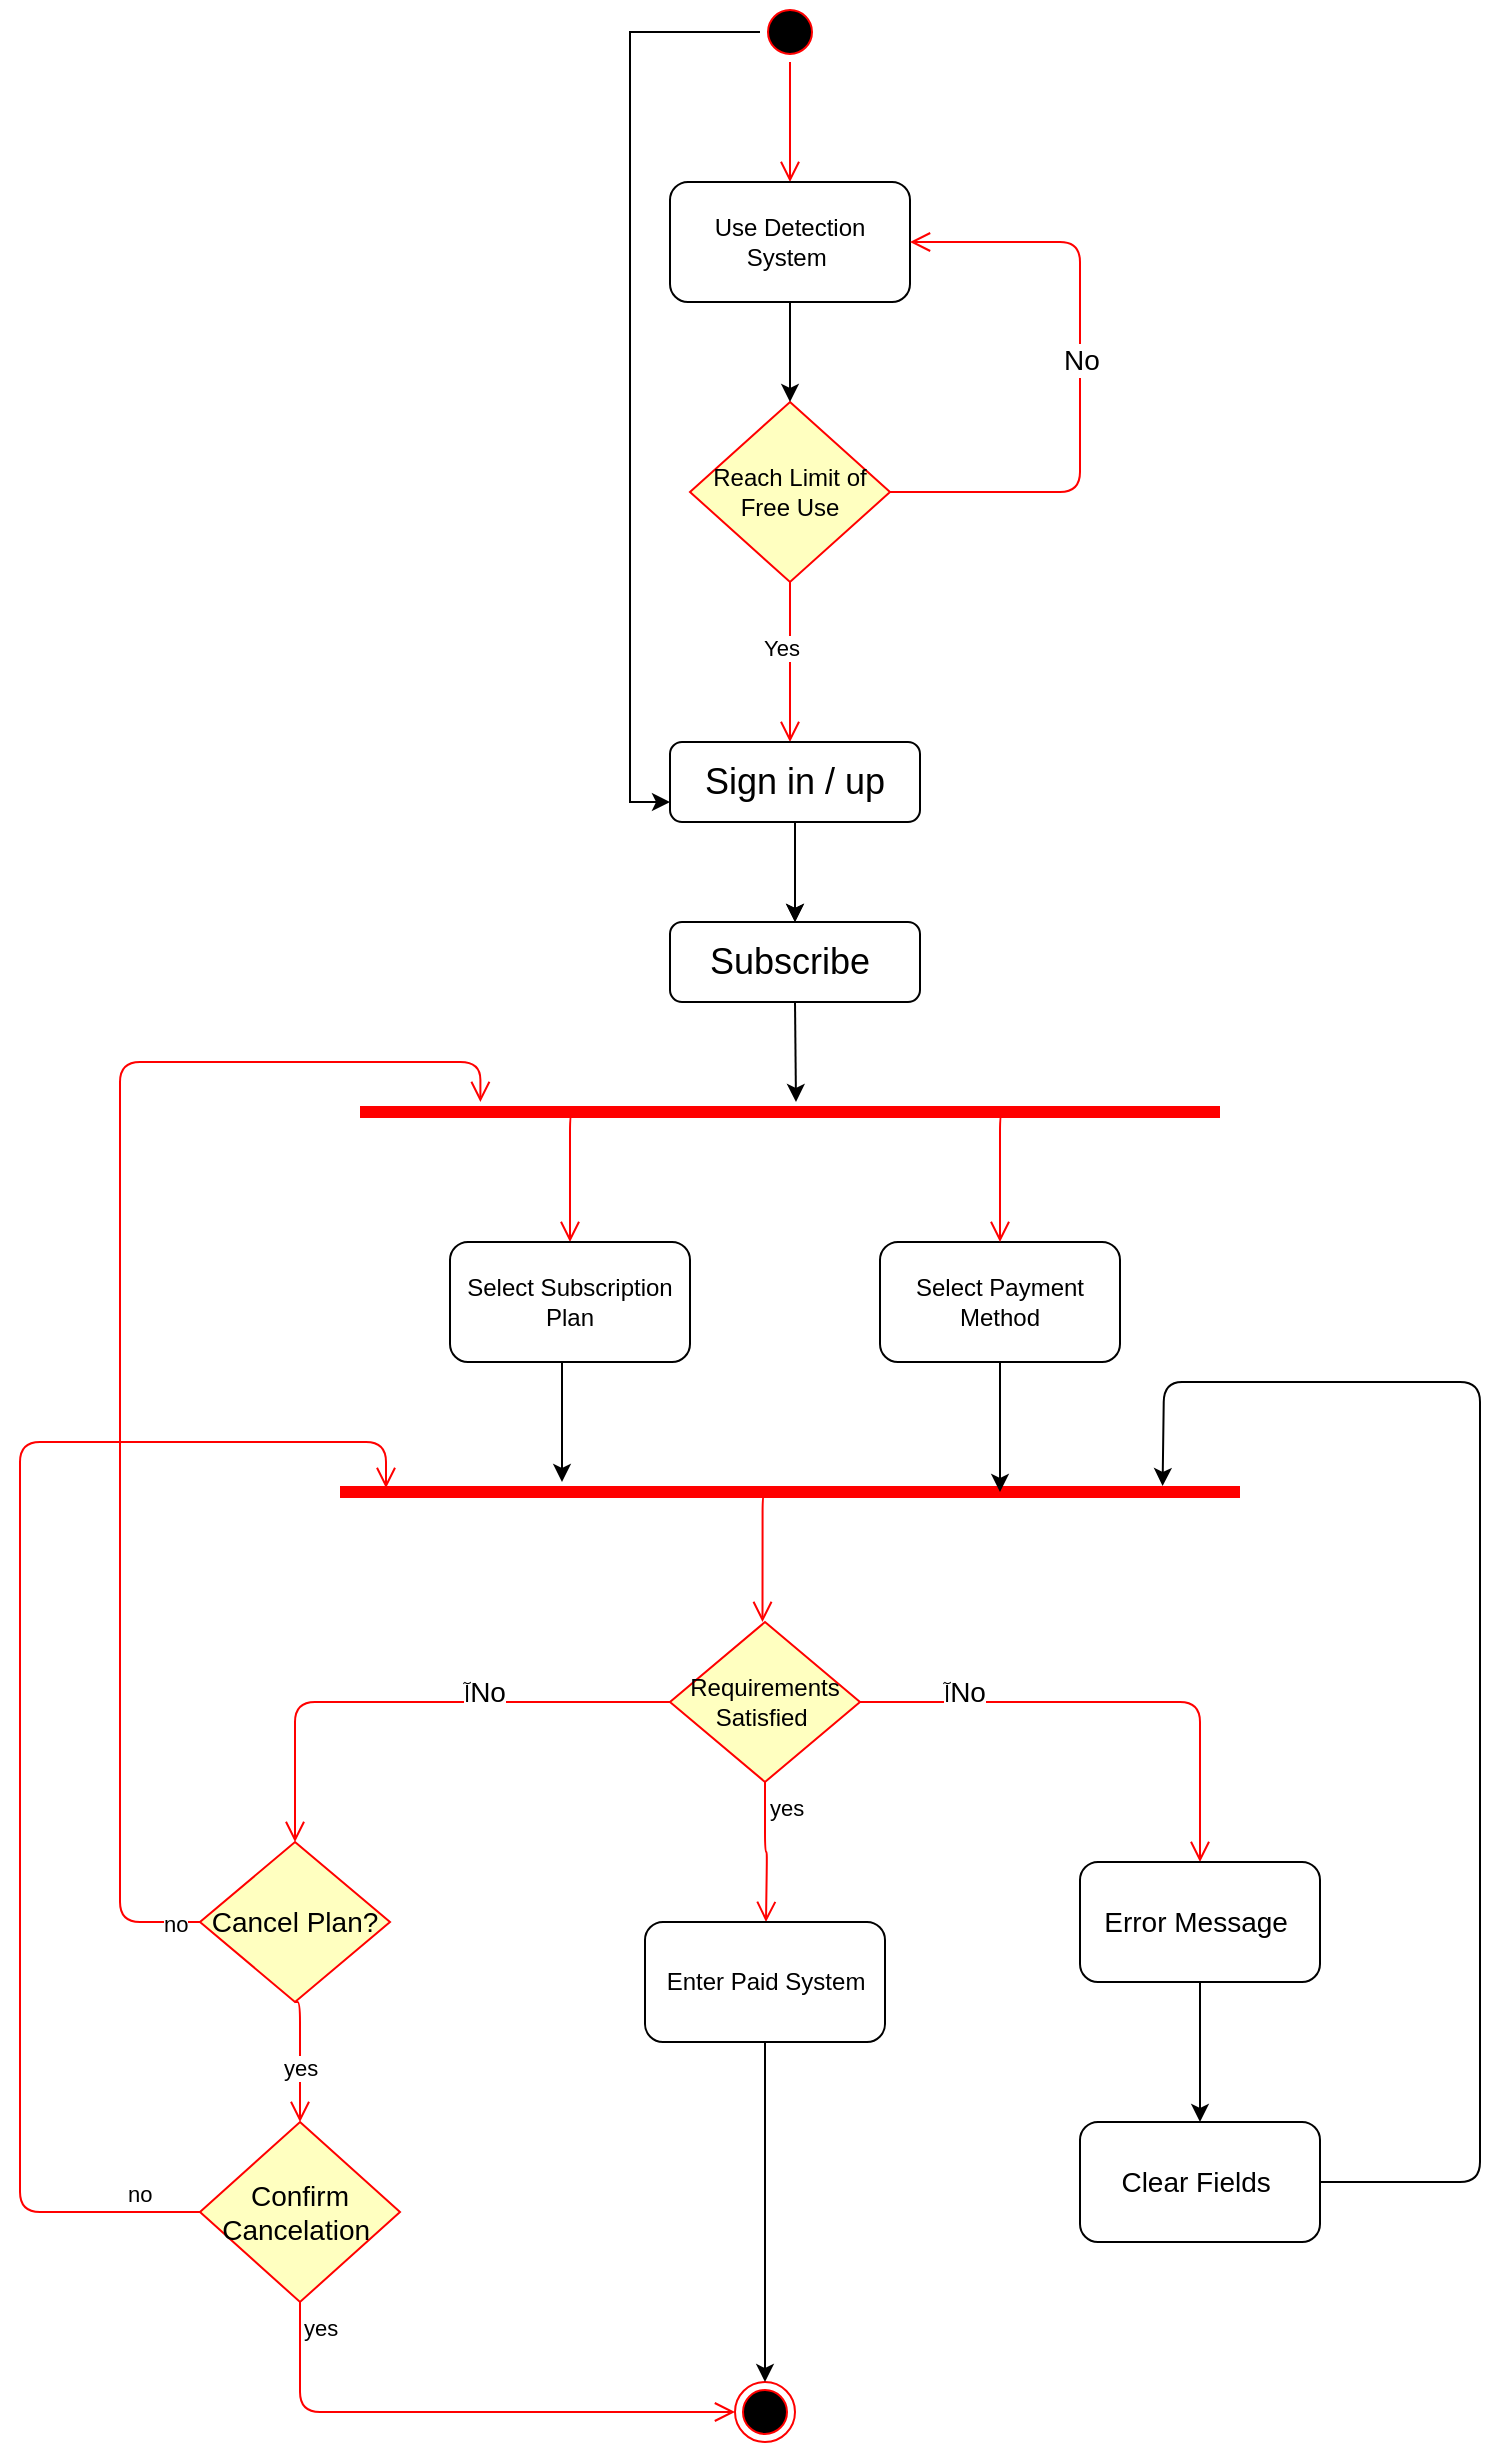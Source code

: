 <mxfile version="22.1.18" type="device">
  <diagram id="QC8nkg8WswLWO_Ubiki_" name="Page-1">
    <mxGraphModel dx="971" dy="490" grid="1" gridSize="10" guides="1" tooltips="1" connect="1" arrows="1" fold="1" page="1" pageScale="1" pageWidth="1600" pageHeight="1200" math="0" shadow="0">
      <root>
        <mxCell id="0" />
        <mxCell id="1" parent="0" />
        <mxCell id="Lfs6x-VXfSxPbYBoj9P7-2" style="edgeStyle=orthogonalEdgeStyle;rounded=0;orthogonalLoop=1;jettySize=auto;html=1;entryX=0;entryY=0.75;entryDx=0;entryDy=0;" edge="1" parent="1" source="OKsKxjMuVV9oIktaYcX--1" target="OKsKxjMuVV9oIktaYcX--8">
          <mxGeometry relative="1" as="geometry">
            <mxPoint x="480" y="440" as="targetPoint" />
            <Array as="points">
              <mxPoint x="495" y="45" />
              <mxPoint x="495" y="430" />
            </Array>
          </mxGeometry>
        </mxCell>
        <mxCell id="OKsKxjMuVV9oIktaYcX--1" value="" style="ellipse;html=1;shape=startState;fillColor=#000000;strokeColor=#ff0000;" parent="1" vertex="1">
          <mxGeometry x="560" y="30" width="30" height="30" as="geometry" />
        </mxCell>
        <mxCell id="OKsKxjMuVV9oIktaYcX--2" value="" style="edgeStyle=orthogonalEdgeStyle;html=1;verticalAlign=bottom;endArrow=open;endSize=8;strokeColor=#ff0000;" parent="1" source="OKsKxjMuVV9oIktaYcX--1" edge="1">
          <mxGeometry relative="1" as="geometry">
            <mxPoint x="575" y="120" as="targetPoint" />
          </mxGeometry>
        </mxCell>
        <mxCell id="OKsKxjMuVV9oIktaYcX--3" value="Use Detection System&amp;nbsp;" style="rounded=1;whiteSpace=wrap;html=1;" parent="1" vertex="1">
          <mxGeometry x="515" y="120" width="120" height="60" as="geometry" />
        </mxCell>
        <mxCell id="OKsKxjMuVV9oIktaYcX--4" value="Reach Limit of Free Use" style="rhombus;whiteSpace=wrap;html=1;fillColor=#ffffc0;strokeColor=#ff0000;" parent="1" vertex="1">
          <mxGeometry x="525" y="230" width="100" height="90" as="geometry" />
        </mxCell>
        <mxCell id="OKsKxjMuVV9oIktaYcX--5" value="&lt;font style=&quot;font-size: 14px&quot;&gt;No&lt;/font&gt;" style="edgeStyle=orthogonalEdgeStyle;html=1;align=left;verticalAlign=bottom;endArrow=open;endSize=8;strokeColor=#ff0000;entryX=1;entryY=0.5;entryDx=0;entryDy=0;exitX=1;exitY=0.5;exitDx=0;exitDy=0;" parent="1" source="OKsKxjMuVV9oIktaYcX--4" target="OKsKxjMuVV9oIktaYcX--3" edge="1">
          <mxGeometry x="-0.016" y="10" relative="1" as="geometry">
            <mxPoint x="720" y="250" as="targetPoint" />
            <Array as="points">
              <mxPoint x="720" y="275" />
              <mxPoint x="720" y="150" />
            </Array>
            <mxPoint as="offset" />
          </mxGeometry>
        </mxCell>
        <mxCell id="OKsKxjMuVV9oIktaYcX--6" value="Yes" style="edgeStyle=orthogonalEdgeStyle;html=1;align=left;verticalAlign=top;endArrow=open;endSize=8;strokeColor=#ff0000;" parent="1" source="OKsKxjMuVV9oIktaYcX--4" edge="1">
          <mxGeometry x="-0.5" y="-15" relative="1" as="geometry">
            <mxPoint x="575" y="400" as="targetPoint" />
            <Array as="points">
              <mxPoint x="575" y="360" />
              <mxPoint x="575" y="360" />
            </Array>
            <mxPoint as="offset" />
          </mxGeometry>
        </mxCell>
        <mxCell id="OKsKxjMuVV9oIktaYcX--7" value="" style="endArrow=classic;html=1;exitX=0.5;exitY=1;exitDx=0;exitDy=0;entryX=0.5;entryY=0;entryDx=0;entryDy=0;" parent="1" source="OKsKxjMuVV9oIktaYcX--3" target="OKsKxjMuVV9oIktaYcX--4" edge="1">
          <mxGeometry width="50" height="50" relative="1" as="geometry">
            <mxPoint x="470" y="250" as="sourcePoint" />
            <mxPoint x="520" y="200" as="targetPoint" />
          </mxGeometry>
        </mxCell>
        <mxCell id="OKsKxjMuVV9oIktaYcX--15" value="" style="edgeStyle=orthogonalEdgeStyle;rounded=0;orthogonalLoop=1;jettySize=auto;html=1;" parent="1" source="OKsKxjMuVV9oIktaYcX--8" target="OKsKxjMuVV9oIktaYcX--9" edge="1">
          <mxGeometry relative="1" as="geometry" />
        </mxCell>
        <mxCell id="OKsKxjMuVV9oIktaYcX--8" value="&lt;font style=&quot;font-size: 18px&quot;&gt;Sign in / up&lt;/font&gt;" style="rounded=1;whiteSpace=wrap;html=1;" parent="1" vertex="1">
          <mxGeometry x="515" y="400" width="125" height="40" as="geometry" />
        </mxCell>
        <mxCell id="OKsKxjMuVV9oIktaYcX--9" value="&lt;span style=&quot;font-size: 18px&quot;&gt;Subscribe&amp;nbsp;&lt;/span&gt;" style="rounded=1;whiteSpace=wrap;html=1;" parent="1" vertex="1">
          <mxGeometry x="515" y="490" width="125" height="40" as="geometry" />
        </mxCell>
        <mxCell id="OKsKxjMuVV9oIktaYcX--11" value="" style="endArrow=classic;html=1;exitX=0.5;exitY=1;exitDx=0;exitDy=0;" parent="1" source="OKsKxjMuVV9oIktaYcX--8" target="OKsKxjMuVV9oIktaYcX--9" edge="1">
          <mxGeometry width="50" height="50" relative="1" as="geometry">
            <mxPoint x="360" y="510" as="sourcePoint" />
            <mxPoint x="310" y="450" as="targetPoint" />
          </mxGeometry>
        </mxCell>
        <mxCell id="OKsKxjMuVV9oIktaYcX--12" value="" style="shape=line;html=1;strokeWidth=6;strokeColor=#ff0000;" parent="1" vertex="1">
          <mxGeometry x="360" y="550" width="430" height="70" as="geometry" />
        </mxCell>
        <mxCell id="OKsKxjMuVV9oIktaYcX--13" value="" style="edgeStyle=orthogonalEdgeStyle;html=1;verticalAlign=bottom;endArrow=open;endSize=8;strokeColor=#ff0000;exitX=0.25;exitY=0.5;exitDx=0;exitDy=0;exitPerimeter=0;entryX=0.5;entryY=0;entryDx=0;entryDy=0;" parent="1" source="OKsKxjMuVV9oIktaYcX--12" target="OKsKxjMuVV9oIktaYcX--18" edge="1">
          <mxGeometry relative="1" as="geometry">
            <mxPoint x="429" y="650" as="targetPoint" />
            <Array as="points">
              <mxPoint x="465" y="585" />
            </Array>
          </mxGeometry>
        </mxCell>
        <mxCell id="OKsKxjMuVV9oIktaYcX--14" value="" style="endArrow=classic;html=1;exitX=0.5;exitY=1;exitDx=0;exitDy=0;" parent="1" source="OKsKxjMuVV9oIktaYcX--9" edge="1">
          <mxGeometry width="50" height="50" relative="1" as="geometry">
            <mxPoint x="587.5" y="450" as="sourcePoint" />
            <mxPoint x="578" y="580" as="targetPoint" />
          </mxGeometry>
        </mxCell>
        <mxCell id="OKsKxjMuVV9oIktaYcX--18" value="Select Subscription Plan" style="rounded=1;whiteSpace=wrap;html=1;" parent="1" vertex="1">
          <mxGeometry x="405" y="650" width="120" height="60" as="geometry" />
        </mxCell>
        <mxCell id="OKsKxjMuVV9oIktaYcX--19" value="Select Payment Method" style="rounded=1;whiteSpace=wrap;html=1;" parent="1" vertex="1">
          <mxGeometry x="620" y="650" width="120" height="60" as="geometry" />
        </mxCell>
        <mxCell id="OKsKxjMuVV9oIktaYcX--24" value="" style="edgeStyle=orthogonalEdgeStyle;html=1;verticalAlign=bottom;endArrow=open;endSize=8;strokeColor=#ff0000;exitX=0.75;exitY=0.5;exitDx=0;exitDy=0;exitPerimeter=0;entryX=0.5;entryY=0;entryDx=0;entryDy=0;" parent="1" source="OKsKxjMuVV9oIktaYcX--12" target="OKsKxjMuVV9oIktaYcX--19" edge="1">
          <mxGeometry relative="1" as="geometry">
            <mxPoint x="625" y="690" as="targetPoint" />
            <mxPoint x="627.5" y="625" as="sourcePoint" />
            <Array as="points">
              <mxPoint x="680" y="585" />
            </Array>
          </mxGeometry>
        </mxCell>
        <mxCell id="OKsKxjMuVV9oIktaYcX--27" value="" style="shape=line;html=1;strokeWidth=6;strokeColor=#ff0000;" parent="1" vertex="1">
          <mxGeometry x="350" y="740" width="450" height="70" as="geometry" />
        </mxCell>
        <mxCell id="OKsKxjMuVV9oIktaYcX--28" value="" style="endArrow=classic;html=1;" parent="1" edge="1">
          <mxGeometry width="50" height="50" relative="1" as="geometry">
            <mxPoint x="461" y="710" as="sourcePoint" />
            <mxPoint x="461" y="770" as="targetPoint" />
          </mxGeometry>
        </mxCell>
        <mxCell id="OKsKxjMuVV9oIktaYcX--29" value="" style="endArrow=classic;html=1;exitX=0.5;exitY=1;exitDx=0;exitDy=0;" parent="1" source="OKsKxjMuVV9oIktaYcX--19" edge="1">
          <mxGeometry width="50" height="50" relative="1" as="geometry">
            <mxPoint x="597.5" y="550" as="sourcePoint" />
            <mxPoint x="680" y="775" as="targetPoint" />
          </mxGeometry>
        </mxCell>
        <mxCell id="OKsKxjMuVV9oIktaYcX--30" value="Requirements Satisfied&amp;nbsp;" style="rhombus;whiteSpace=wrap;html=1;fillColor=#ffffc0;strokeColor=#ff0000;" parent="1" vertex="1">
          <mxGeometry x="515" y="840" width="95" height="80" as="geometry" />
        </mxCell>
        <mxCell id="OKsKxjMuVV9oIktaYcX--32" value="yes" style="edgeStyle=orthogonalEdgeStyle;html=1;align=left;verticalAlign=top;endArrow=open;endSize=8;strokeColor=#ff0000;exitX=0.5;exitY=1;exitDx=0;exitDy=0;" parent="1" source="OKsKxjMuVV9oIktaYcX--30" edge="1">
          <mxGeometry x="-1" relative="1" as="geometry">
            <mxPoint x="563" y="990" as="targetPoint" />
          </mxGeometry>
        </mxCell>
        <mxCell id="OKsKxjMuVV9oIktaYcX--33" value="" style="edgeStyle=orthogonalEdgeStyle;html=1;verticalAlign=bottom;endArrow=open;endSize=8;strokeColor=#ff0000;exitX=0.25;exitY=0.5;exitDx=0;exitDy=0;exitPerimeter=0;entryX=0.5;entryY=0;entryDx=0;entryDy=0;" parent="1" edge="1">
          <mxGeometry relative="1" as="geometry">
            <mxPoint x="561.25" y="840" as="targetPoint" />
            <mxPoint x="563.75" y="775" as="sourcePoint" />
            <Array as="points">
              <mxPoint x="561.25" y="775" />
            </Array>
          </mxGeometry>
        </mxCell>
        <mxCell id="OKsKxjMuVV9oIktaYcX--34" value="Enter Paid System" style="rounded=1;whiteSpace=wrap;html=1;" parent="1" vertex="1">
          <mxGeometry x="502.5" y="990" width="120" height="60" as="geometry" />
        </mxCell>
        <mxCell id="OKsKxjMuVV9oIktaYcX--35" value="" style="ellipse;html=1;shape=endState;fillColor=#000000;strokeColor=#ff0000;" parent="1" vertex="1">
          <mxGeometry x="547.5" y="1220" width="30" height="30" as="geometry" />
        </mxCell>
        <mxCell id="OKsKxjMuVV9oIktaYcX--36" value="" style="endArrow=classic;html=1;exitX=0.5;exitY=1;exitDx=0;exitDy=0;entryX=0.5;entryY=0;entryDx=0;entryDy=0;" parent="1" source="OKsKxjMuVV9oIktaYcX--34" target="OKsKxjMuVV9oIktaYcX--35" edge="1">
          <mxGeometry width="50" height="50" relative="1" as="geometry">
            <mxPoint x="560" y="1060" as="sourcePoint" />
            <mxPoint x="490" y="1080" as="targetPoint" />
          </mxGeometry>
        </mxCell>
        <mxCell id="OKsKxjMuVV9oIktaYcX--38" value="آ&lt;font style=&quot;font-size: 14px&quot;&gt;No&lt;/font&gt;" style="edgeStyle=orthogonalEdgeStyle;html=1;align=left;verticalAlign=top;endArrow=open;endSize=8;strokeColor=#ff0000;exitX=1;exitY=0.5;exitDx=0;exitDy=0;entryX=0.5;entryY=0;entryDx=0;entryDy=0;" parent="1" source="OKsKxjMuVV9oIktaYcX--30" target="OKsKxjMuVV9oIktaYcX--40" edge="1">
          <mxGeometry x="-0.68" y="20" relative="1" as="geometry">
            <mxPoint x="780" y="1080" as="targetPoint" />
            <mxPoint x="572.5" y="930" as="sourcePoint" />
            <Array as="points">
              <mxPoint x="780" y="880" />
            </Array>
            <mxPoint as="offset" />
          </mxGeometry>
        </mxCell>
        <mxCell id="OKsKxjMuVV9oIktaYcX--40" value="&lt;font style=&quot;font-size: 14px&quot;&gt;Error Message&amp;nbsp;&lt;/font&gt;" style="rounded=1;whiteSpace=wrap;html=1;" parent="1" vertex="1">
          <mxGeometry x="720" y="960" width="120" height="60" as="geometry" />
        </mxCell>
        <mxCell id="OKsKxjMuVV9oIktaYcX--42" value="" style="endArrow=classic;html=1;exitX=0.5;exitY=1;exitDx=0;exitDy=0;" parent="1" source="OKsKxjMuVV9oIktaYcX--40" edge="1">
          <mxGeometry width="50" height="50" relative="1" as="geometry">
            <mxPoint x="790" y="1030" as="sourcePoint" />
            <mxPoint x="780" y="1090" as="targetPoint" />
            <Array as="points">
              <mxPoint x="780" y="1070" />
            </Array>
          </mxGeometry>
        </mxCell>
        <mxCell id="QAdH9HrGWmxBfFmx4m4v-1" value="&lt;font style=&quot;font-size: 14px&quot;&gt;Clear Fields&amp;nbsp;&lt;/font&gt;" style="rounded=1;whiteSpace=wrap;html=1;" parent="1" vertex="1">
          <mxGeometry x="720" y="1090" width="120" height="60" as="geometry" />
        </mxCell>
        <mxCell id="QAdH9HrGWmxBfFmx4m4v-3" value="" style="endArrow=classic;html=1;exitX=1;exitY=0.5;exitDx=0;exitDy=0;entryX=0.914;entryY=0.457;entryDx=0;entryDy=0;entryPerimeter=0;" parent="1" source="QAdH9HrGWmxBfFmx4m4v-1" target="OKsKxjMuVV9oIktaYcX--27" edge="1">
          <mxGeometry width="50" height="50" relative="1" as="geometry">
            <mxPoint x="900" y="1130" as="sourcePoint" />
            <mxPoint x="800" y="720" as="targetPoint" />
            <Array as="points">
              <mxPoint x="920" y="1120" />
              <mxPoint x="920" y="720" />
              <mxPoint x="880" y="720" />
              <mxPoint x="840" y="720" />
              <mxPoint x="790" y="720" />
              <mxPoint x="762" y="720" />
            </Array>
          </mxGeometry>
        </mxCell>
        <mxCell id="QAdH9HrGWmxBfFmx4m4v-5" value="&lt;font style=&quot;font-size: 14px&quot;&gt;Cancel Plan?&lt;/font&gt;" style="rhombus;whiteSpace=wrap;html=1;fillColor=#ffffc0;strokeColor=#ff0000;" parent="1" vertex="1">
          <mxGeometry x="280" y="950" width="95" height="80" as="geometry" />
        </mxCell>
        <mxCell id="QAdH9HrGWmxBfFmx4m4v-7" value="آ&lt;font style=&quot;font-size: 14px&quot;&gt;No&lt;/font&gt;" style="edgeStyle=orthogonalEdgeStyle;html=1;align=left;verticalAlign=top;endArrow=open;endSize=8;strokeColor=#ff0000;exitX=0;exitY=0.5;exitDx=0;exitDy=0;entryX=0.5;entryY=0;entryDx=0;entryDy=0;" parent="1" source="OKsKxjMuVV9oIktaYcX--30" target="QAdH9HrGWmxBfFmx4m4v-5" edge="1">
          <mxGeometry x="-0.184" y="-20" relative="1" as="geometry">
            <mxPoint x="390" y="940" as="targetPoint" />
            <mxPoint x="220" y="860" as="sourcePoint" />
            <Array as="points">
              <mxPoint x="328" y="880" />
            </Array>
            <mxPoint as="offset" />
          </mxGeometry>
        </mxCell>
        <mxCell id="QAdH9HrGWmxBfFmx4m4v-9" value="&lt;span style=&quot;font-size: 14px&quot;&gt;Confirm Cancelation&amp;nbsp;&lt;/span&gt;" style="rhombus;whiteSpace=wrap;html=1;fillColor=#ffffc0;strokeColor=#ff0000;" parent="1" vertex="1">
          <mxGeometry x="280" y="1090" width="100" height="90" as="geometry" />
        </mxCell>
        <mxCell id="QAdH9HrGWmxBfFmx4m4v-10" value="yes" style="edgeStyle=orthogonalEdgeStyle;html=1;align=left;verticalAlign=top;endArrow=open;endSize=8;strokeColor=#ff0000;exitX=0.5;exitY=1;exitDx=0;exitDy=0;entryX=0.5;entryY=0;entryDx=0;entryDy=0;" parent="1" source="QAdH9HrGWmxBfFmx4m4v-5" target="QAdH9HrGWmxBfFmx4m4v-9" edge="1">
          <mxGeometry x="-0.28" y="-10" relative="1" as="geometry">
            <mxPoint x="573" y="1000" as="targetPoint" />
            <mxPoint x="572.5" y="930" as="sourcePoint" />
            <Array as="points">
              <mxPoint x="330" y="1030" />
            </Array>
            <mxPoint as="offset" />
          </mxGeometry>
        </mxCell>
        <mxCell id="QAdH9HrGWmxBfFmx4m4v-13" value="no" style="edgeStyle=orthogonalEdgeStyle;html=1;align=left;verticalAlign=bottom;endArrow=open;endSize=8;strokeColor=#ff0000;exitX=0;exitY=0.5;exitDx=0;exitDy=0;" parent="1" source="QAdH9HrGWmxBfFmx4m4v-9" edge="1">
          <mxGeometry x="-0.889" relative="1" as="geometry">
            <mxPoint x="373" y="773" as="targetPoint" />
            <Array as="points">
              <mxPoint x="190" y="1135" />
              <mxPoint x="190" y="750" />
              <mxPoint x="373" y="750" />
            </Array>
            <mxPoint as="offset" />
          </mxGeometry>
        </mxCell>
        <mxCell id="QAdH9HrGWmxBfFmx4m4v-14" value="yes" style="edgeStyle=orthogonalEdgeStyle;html=1;align=left;verticalAlign=top;endArrow=open;endSize=8;strokeColor=#ff0000;exitX=0.5;exitY=1;exitDx=0;exitDy=0;entryX=0;entryY=0.5;entryDx=0;entryDy=0;" parent="1" source="QAdH9HrGWmxBfFmx4m4v-9" target="OKsKxjMuVV9oIktaYcX--35" edge="1">
          <mxGeometry x="-1" relative="1" as="geometry">
            <mxPoint x="110" y="1110" as="targetPoint" />
          </mxGeometry>
        </mxCell>
        <mxCell id="QAdH9HrGWmxBfFmx4m4v-16" value="no" style="edgeStyle=orthogonalEdgeStyle;html=1;align=left;verticalAlign=bottom;endArrow=open;endSize=8;strokeColor=#ff0000;exitX=0;exitY=0.5;exitDx=0;exitDy=0;entryX=0.14;entryY=0.429;entryDx=0;entryDy=0;entryPerimeter=0;" parent="1" source="QAdH9HrGWmxBfFmx4m4v-5" target="OKsKxjMuVV9oIktaYcX--12" edge="1">
          <mxGeometry x="-0.94" y="10" relative="1" as="geometry">
            <mxPoint x="420" y="540" as="targetPoint" />
            <Array as="points">
              <mxPoint x="240" y="990" />
              <mxPoint x="240" y="560" />
              <mxPoint x="420" y="560" />
            </Array>
            <mxPoint as="offset" />
          </mxGeometry>
        </mxCell>
      </root>
    </mxGraphModel>
  </diagram>
</mxfile>

